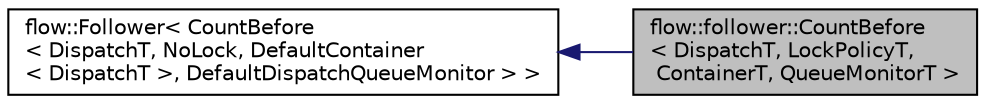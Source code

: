digraph "flow::follower::CountBefore&lt; DispatchT, LockPolicyT, ContainerT, QueueMonitorT &gt;"
{
 // LATEX_PDF_SIZE
  edge [fontname="Helvetica",fontsize="10",labelfontname="Helvetica",labelfontsize="10"];
  node [fontname="Helvetica",fontsize="10",shape=record];
  rankdir="LR";
  Node1 [label="flow::follower::CountBefore\l\< DispatchT, LockPolicyT,\l ContainerT, QueueMonitorT \>",height=0.2,width=0.4,color="black", fillcolor="grey75", style="filled", fontcolor="black",tooltip="Captures N-elements before the capture range lower bound, minus a delay period."];
  Node2 -> Node1 [dir="back",color="midnightblue",fontsize="10",style="solid",fontname="Helvetica"];
  Node2 [label="flow::Follower\< CountBefore\l\< DispatchT, NoLock, DefaultContainer\l\< DispatchT \>, DefaultDispatchQueueMonitor \> \>",height=0.2,width=0.4,color="black", fillcolor="white", style="filled",URL="$classflow_1_1_follower.html",tooltip=" "];
}
